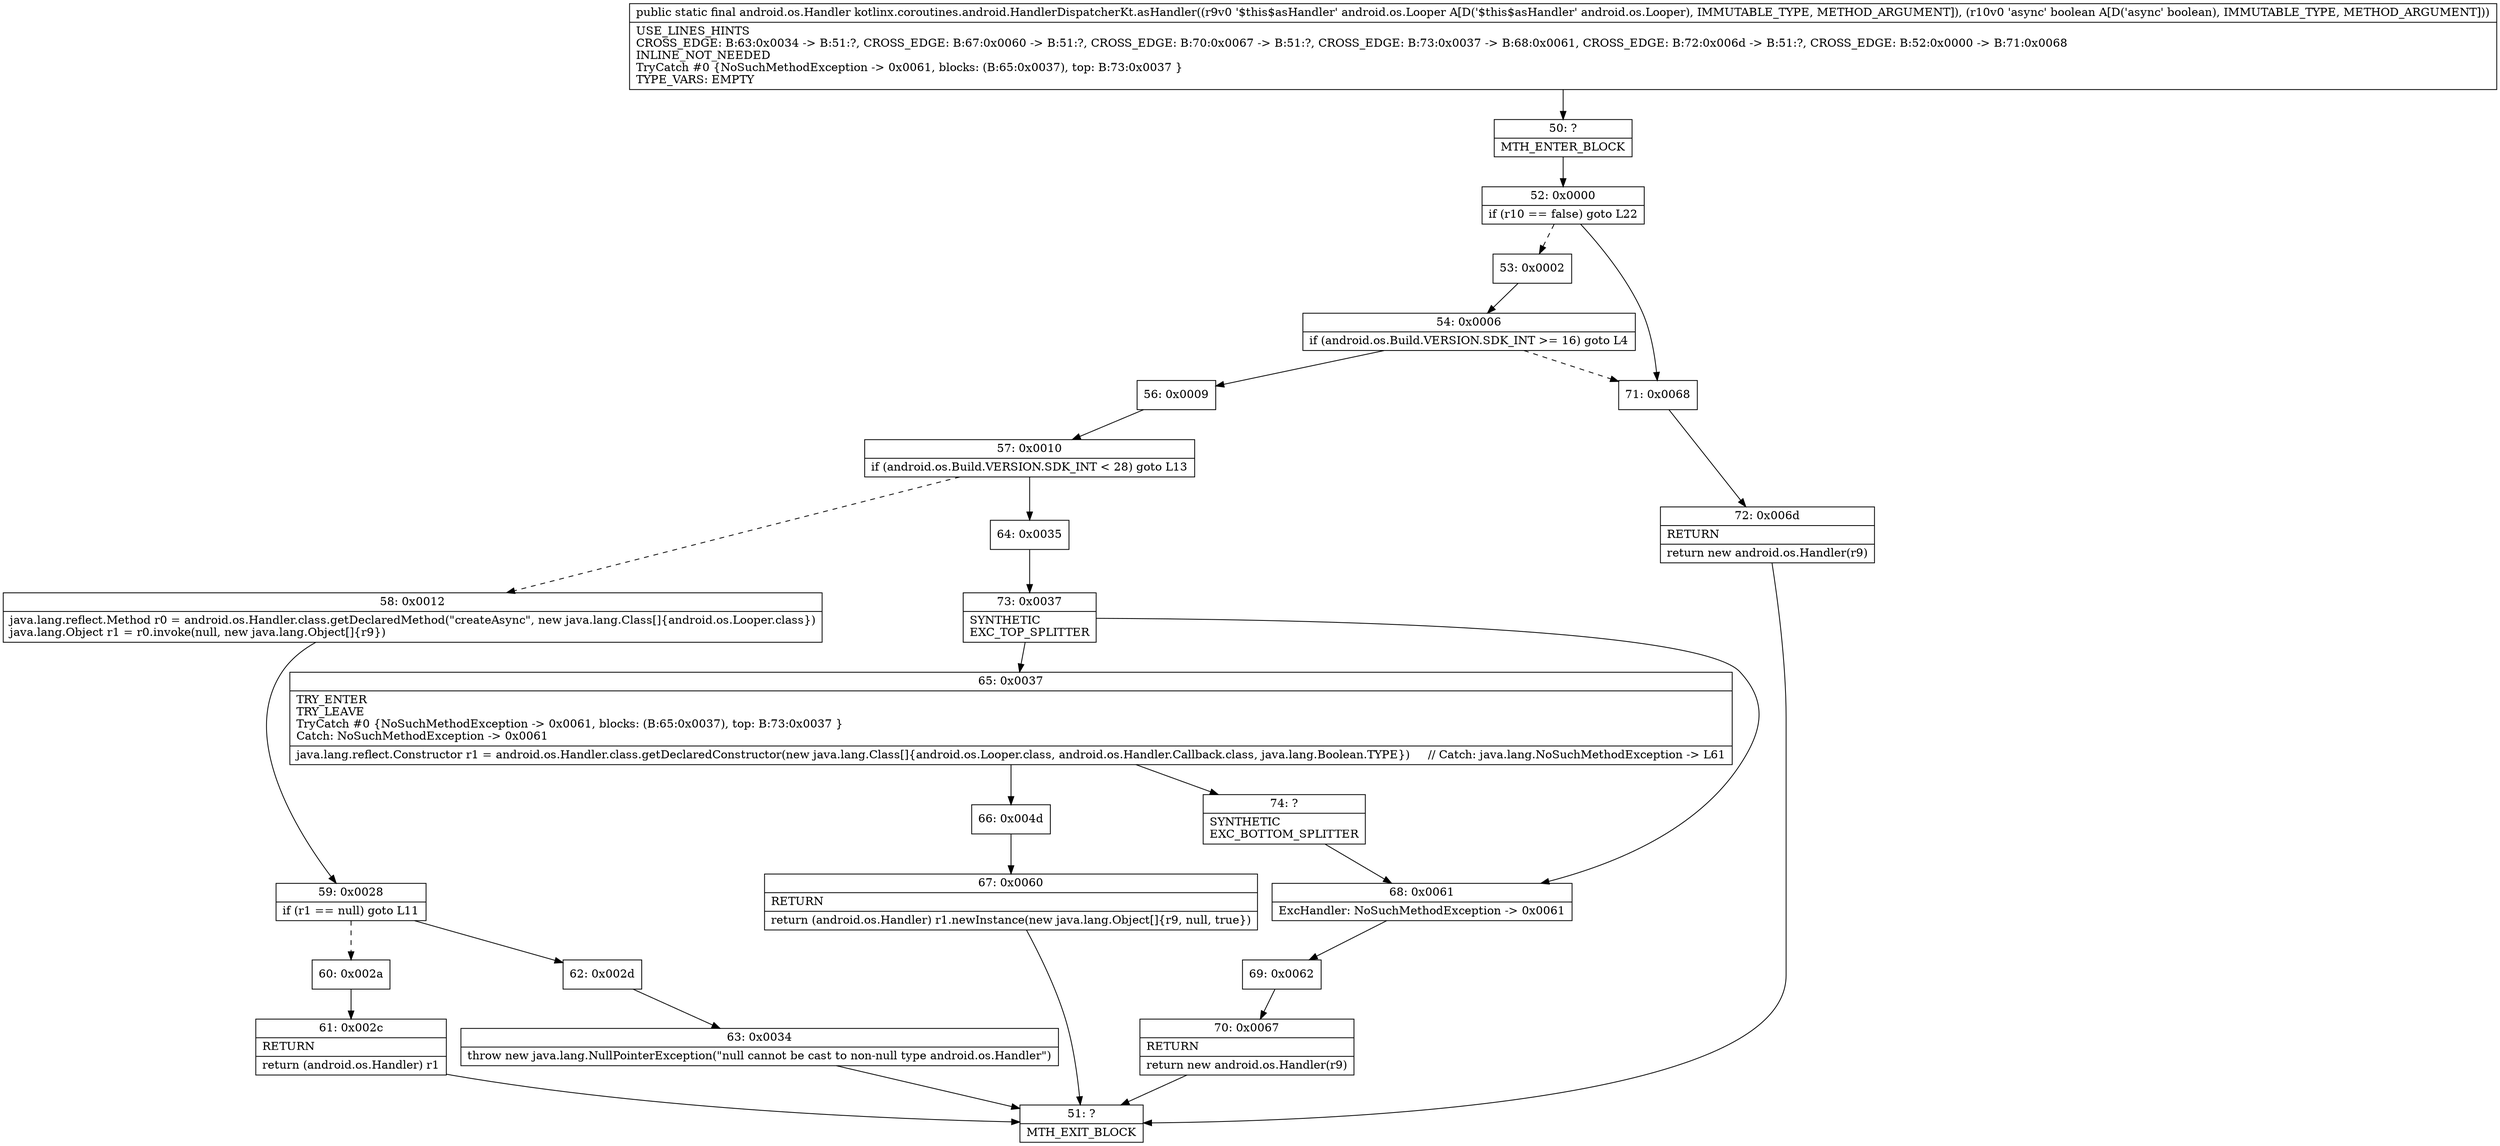 digraph "CFG forkotlinx.coroutines.android.HandlerDispatcherKt.asHandler(Landroid\/os\/Looper;Z)Landroid\/os\/Handler;" {
Node_50 [shape=record,label="{50\:\ ?|MTH_ENTER_BLOCK\l}"];
Node_52 [shape=record,label="{52\:\ 0x0000|if (r10 == false) goto L22\l}"];
Node_53 [shape=record,label="{53\:\ 0x0002}"];
Node_54 [shape=record,label="{54\:\ 0x0006|if (android.os.Build.VERSION.SDK_INT \>= 16) goto L4\l}"];
Node_56 [shape=record,label="{56\:\ 0x0009}"];
Node_57 [shape=record,label="{57\:\ 0x0010|if (android.os.Build.VERSION.SDK_INT \< 28) goto L13\l}"];
Node_58 [shape=record,label="{58\:\ 0x0012|java.lang.reflect.Method r0 = android.os.Handler.class.getDeclaredMethod(\"createAsync\", new java.lang.Class[]\{android.os.Looper.class\})\ljava.lang.Object r1 = r0.invoke(null, new java.lang.Object[]\{r9\})\l}"];
Node_59 [shape=record,label="{59\:\ 0x0028|if (r1 == null) goto L11\l}"];
Node_60 [shape=record,label="{60\:\ 0x002a}"];
Node_61 [shape=record,label="{61\:\ 0x002c|RETURN\l|return (android.os.Handler) r1\l}"];
Node_51 [shape=record,label="{51\:\ ?|MTH_EXIT_BLOCK\l}"];
Node_62 [shape=record,label="{62\:\ 0x002d}"];
Node_63 [shape=record,label="{63\:\ 0x0034|throw new java.lang.NullPointerException(\"null cannot be cast to non\-null type android.os.Handler\")\l}"];
Node_64 [shape=record,label="{64\:\ 0x0035}"];
Node_73 [shape=record,label="{73\:\ 0x0037|SYNTHETIC\lEXC_TOP_SPLITTER\l}"];
Node_65 [shape=record,label="{65\:\ 0x0037|TRY_ENTER\lTRY_LEAVE\lTryCatch #0 \{NoSuchMethodException \-\> 0x0061, blocks: (B:65:0x0037), top: B:73:0x0037 \}\lCatch: NoSuchMethodException \-\> 0x0061\l|java.lang.reflect.Constructor r1 = android.os.Handler.class.getDeclaredConstructor(new java.lang.Class[]\{android.os.Looper.class, android.os.Handler.Callback.class, java.lang.Boolean.TYPE\})     \/\/ Catch: java.lang.NoSuchMethodException \-\> L61\l}"];
Node_66 [shape=record,label="{66\:\ 0x004d}"];
Node_67 [shape=record,label="{67\:\ 0x0060|RETURN\l|return (android.os.Handler) r1.newInstance(new java.lang.Object[]\{r9, null, true\})\l}"];
Node_74 [shape=record,label="{74\:\ ?|SYNTHETIC\lEXC_BOTTOM_SPLITTER\l}"];
Node_68 [shape=record,label="{68\:\ 0x0061|ExcHandler: NoSuchMethodException \-\> 0x0061\l}"];
Node_69 [shape=record,label="{69\:\ 0x0062}"];
Node_70 [shape=record,label="{70\:\ 0x0067|RETURN\l|return new android.os.Handler(r9)\l}"];
Node_71 [shape=record,label="{71\:\ 0x0068}"];
Node_72 [shape=record,label="{72\:\ 0x006d|RETURN\l|return new android.os.Handler(r9)\l}"];
MethodNode[shape=record,label="{public static final android.os.Handler kotlinx.coroutines.android.HandlerDispatcherKt.asHandler((r9v0 '$this$asHandler' android.os.Looper A[D('$this$asHandler' android.os.Looper), IMMUTABLE_TYPE, METHOD_ARGUMENT]), (r10v0 'async' boolean A[D('async' boolean), IMMUTABLE_TYPE, METHOD_ARGUMENT]))  | USE_LINES_HINTS\lCROSS_EDGE: B:63:0x0034 \-\> B:51:?, CROSS_EDGE: B:67:0x0060 \-\> B:51:?, CROSS_EDGE: B:70:0x0067 \-\> B:51:?, CROSS_EDGE: B:73:0x0037 \-\> B:68:0x0061, CROSS_EDGE: B:72:0x006d \-\> B:51:?, CROSS_EDGE: B:52:0x0000 \-\> B:71:0x0068\lINLINE_NOT_NEEDED\lTryCatch #0 \{NoSuchMethodException \-\> 0x0061, blocks: (B:65:0x0037), top: B:73:0x0037 \}\lTYPE_VARS: EMPTY\l}"];
MethodNode -> Node_50;Node_50 -> Node_52;
Node_52 -> Node_53[style=dashed];
Node_52 -> Node_71;
Node_53 -> Node_54;
Node_54 -> Node_56;
Node_54 -> Node_71[style=dashed];
Node_56 -> Node_57;
Node_57 -> Node_58[style=dashed];
Node_57 -> Node_64;
Node_58 -> Node_59;
Node_59 -> Node_60[style=dashed];
Node_59 -> Node_62;
Node_60 -> Node_61;
Node_61 -> Node_51;
Node_62 -> Node_63;
Node_63 -> Node_51;
Node_64 -> Node_73;
Node_73 -> Node_65;
Node_73 -> Node_68;
Node_65 -> Node_66;
Node_65 -> Node_74;
Node_66 -> Node_67;
Node_67 -> Node_51;
Node_74 -> Node_68;
Node_68 -> Node_69;
Node_69 -> Node_70;
Node_70 -> Node_51;
Node_71 -> Node_72;
Node_72 -> Node_51;
}

